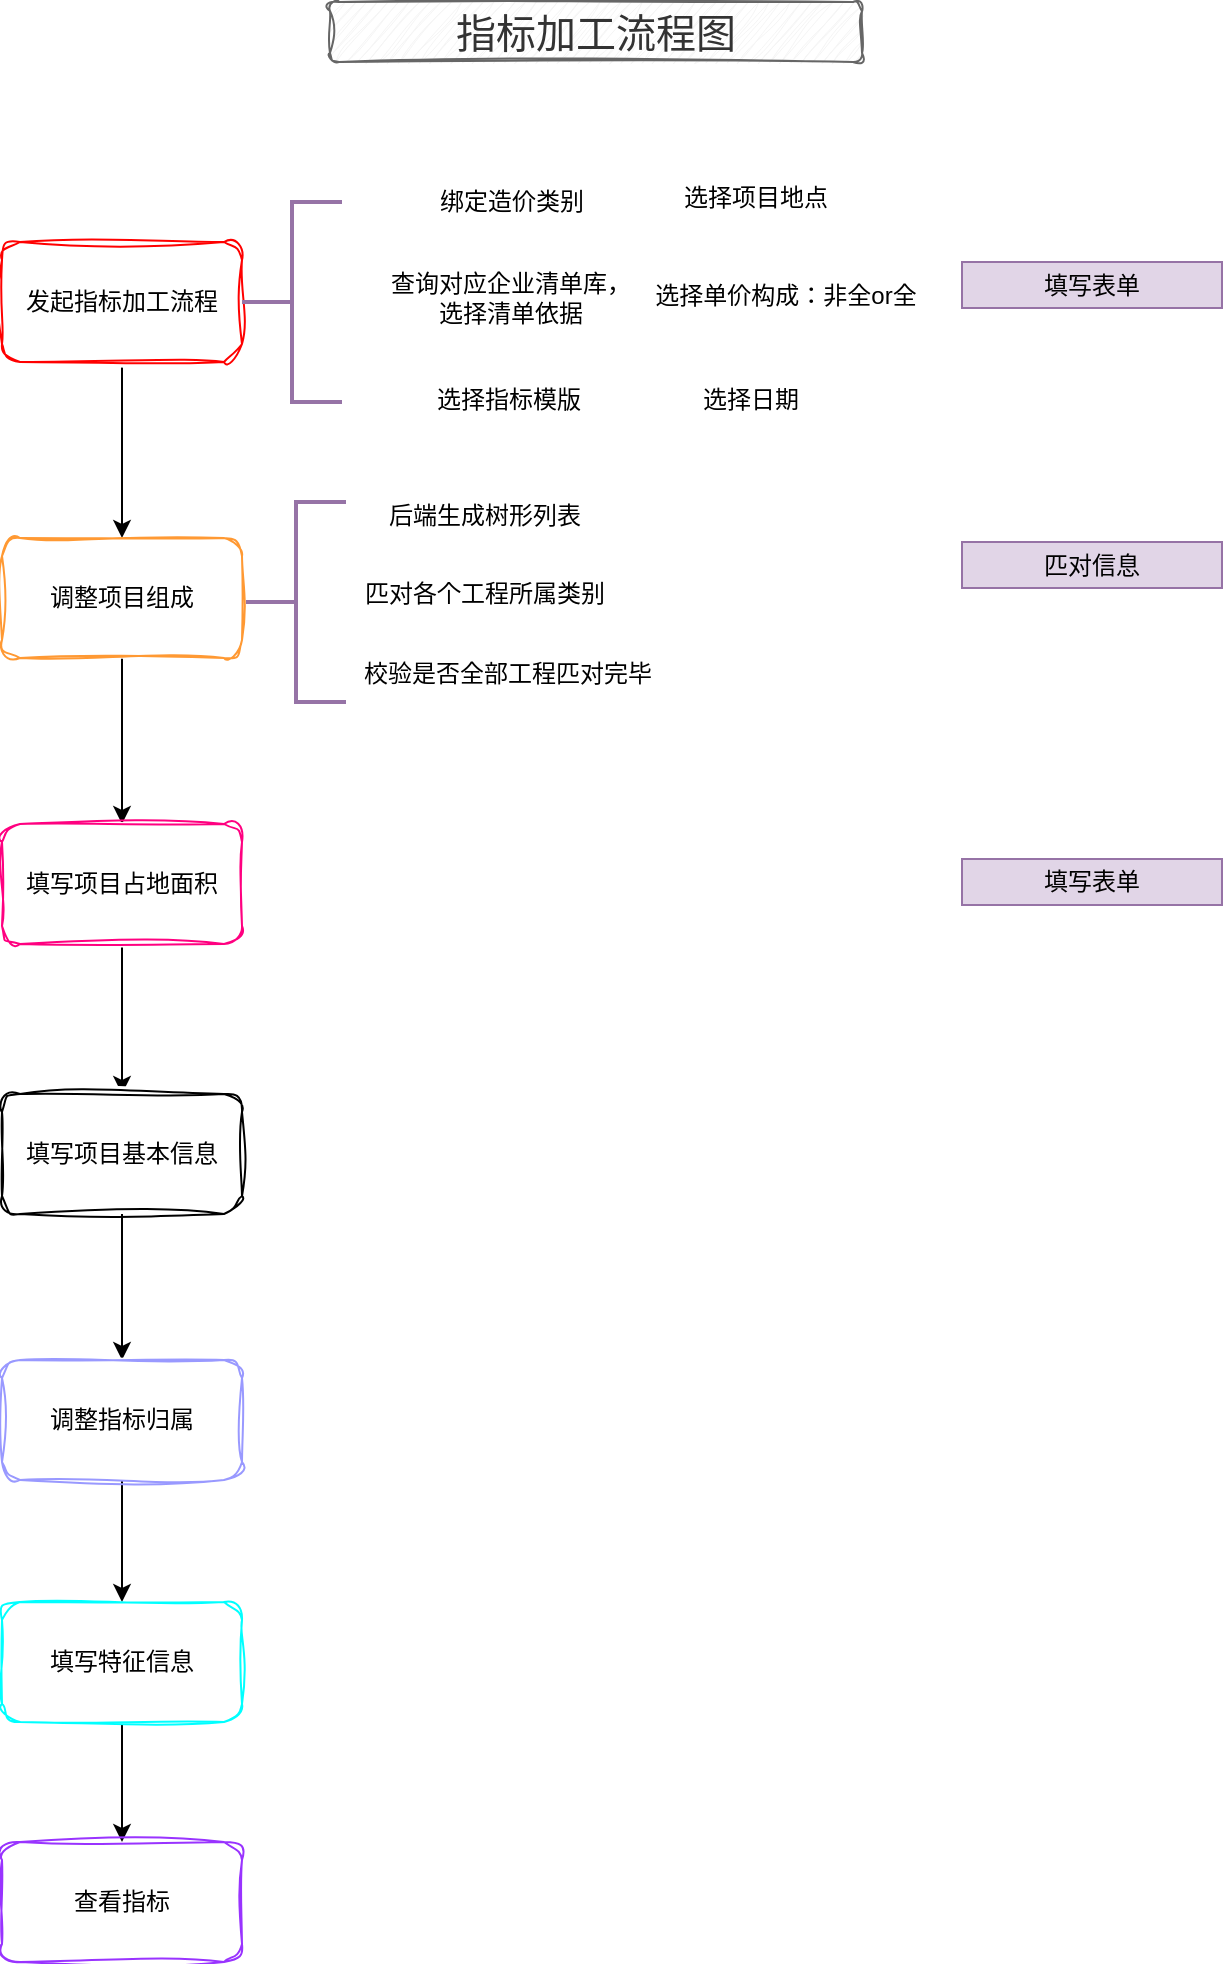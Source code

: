 <mxfile version="21.6.1" type="github">
  <diagram name="第 1 页" id="PYZtmiYzRfJrxJ9XXe3V">
    <mxGraphModel dx="1154" dy="796" grid="1" gridSize="10" guides="1" tooltips="1" connect="1" arrows="1" fold="1" page="1" pageScale="1" pageWidth="827" pageHeight="1169" math="0" shadow="0">
      <root>
        <mxCell id="0" />
        <mxCell id="1" parent="0" />
        <mxCell id="eztFIdGAr2qNL9vbDgbI-3" style="edgeStyle=orthogonalEdgeStyle;rounded=0;orthogonalLoop=1;jettySize=auto;html=1;" edge="1" parent="1" source="CSStCupQpvHum1PfYjaq-1" target="eztFIdGAr2qNL9vbDgbI-1">
          <mxGeometry relative="1" as="geometry" />
        </mxCell>
        <mxCell id="CSStCupQpvHum1PfYjaq-1" value="发起指标加工流程" style="rounded=1;whiteSpace=wrap;html=1;sketch=1;curveFitting=1;jiggle=2;strokeColor=#FF0000;" parent="1" vertex="1">
          <mxGeometry x="120" y="140" width="120" height="60" as="geometry" />
        </mxCell>
        <mxCell id="eztFIdGAr2qNL9vbDgbI-20" style="edgeStyle=orthogonalEdgeStyle;rounded=0;orthogonalLoop=1;jettySize=auto;html=1;entryX=0.5;entryY=0;entryDx=0;entryDy=0;" edge="1" parent="1" source="eztFIdGAr2qNL9vbDgbI-1" target="eztFIdGAr2qNL9vbDgbI-19">
          <mxGeometry relative="1" as="geometry" />
        </mxCell>
        <mxCell id="eztFIdGAr2qNL9vbDgbI-1" value="调整项目组成" style="rounded=1;whiteSpace=wrap;html=1;sketch=1;curveFitting=1;jiggle=2;strokeColor=#FF9933;" vertex="1" parent="1">
          <mxGeometry x="120" y="288" width="120" height="60" as="geometry" />
        </mxCell>
        <mxCell id="eztFIdGAr2qNL9vbDgbI-2" value="指标加工流程图" style="rounded=1;whiteSpace=wrap;html=1;fillColor=#f5f5f5;fontColor=#333333;strokeColor=#666666;sketch=1;curveFitting=1;jiggle=2;fontSize=20;" vertex="1" parent="1">
          <mxGeometry x="284" y="20" width="266" height="30" as="geometry" />
        </mxCell>
        <mxCell id="eztFIdGAr2qNL9vbDgbI-5" value="" style="strokeWidth=2;html=1;shape=mxgraph.flowchart.annotation_2;align=left;labelPosition=right;pointerEvents=1;fillColor=#e1d5e7;strokeColor=#9673a6;" vertex="1" parent="1">
          <mxGeometry x="240" y="120" width="50" height="100" as="geometry" />
        </mxCell>
        <mxCell id="eztFIdGAr2qNL9vbDgbI-7" value="绑定造价类别" style="text;html=1;strokeColor=none;fillColor=none;align=center;verticalAlign=middle;whiteSpace=wrap;rounded=0;" vertex="1" parent="1">
          <mxGeometry x="304.5" y="100" width="140" height="40" as="geometry" />
        </mxCell>
        <mxCell id="eztFIdGAr2qNL9vbDgbI-8" value="选择项目地点" style="text;html=1;strokeColor=none;fillColor=none;align=center;verticalAlign=middle;whiteSpace=wrap;rounded=0;" vertex="1" parent="1">
          <mxGeometry x="452" y="105" width="90" height="25" as="geometry" />
        </mxCell>
        <mxCell id="eztFIdGAr2qNL9vbDgbI-9" value="查询对应企业清单库，选择清单依据" style="text;html=1;strokeColor=none;fillColor=none;align=center;verticalAlign=middle;whiteSpace=wrap;rounded=0;" vertex="1" parent="1">
          <mxGeometry x="312" y="153" width="125" height="30" as="geometry" />
        </mxCell>
        <mxCell id="eztFIdGAr2qNL9vbDgbI-10" value="选择单价构成：非全or全" style="text;html=1;strokeColor=none;fillColor=none;align=center;verticalAlign=middle;whiteSpace=wrap;rounded=0;" vertex="1" parent="1">
          <mxGeometry x="437" y="152" width="150" height="30" as="geometry" />
        </mxCell>
        <mxCell id="eztFIdGAr2qNL9vbDgbI-11" value="选择指标模版" style="text;html=1;strokeColor=none;fillColor=none;align=center;verticalAlign=middle;whiteSpace=wrap;rounded=0;" vertex="1" parent="1">
          <mxGeometry x="311" y="204" width="125" height="30" as="geometry" />
        </mxCell>
        <mxCell id="eztFIdGAr2qNL9vbDgbI-12" value="选择日期" style="text;html=1;strokeColor=none;fillColor=none;align=center;verticalAlign=middle;whiteSpace=wrap;rounded=0;" vertex="1" parent="1">
          <mxGeometry x="432" y="204" width="125" height="30" as="geometry" />
        </mxCell>
        <mxCell id="eztFIdGAr2qNL9vbDgbI-13" value="" style="strokeWidth=2;html=1;shape=mxgraph.flowchart.annotation_2;align=left;labelPosition=right;pointerEvents=1;fillColor=#e1d5e7;strokeColor=#9673a6;" vertex="1" parent="1">
          <mxGeometry x="242" y="270" width="50" height="100" as="geometry" />
        </mxCell>
        <mxCell id="eztFIdGAr2qNL9vbDgbI-14" value="后端生成树形列表" style="text;html=1;strokeColor=none;fillColor=none;align=center;verticalAlign=middle;whiteSpace=wrap;rounded=0;" vertex="1" parent="1">
          <mxGeometry x="299" y="262" width="125" height="30" as="geometry" />
        </mxCell>
        <mxCell id="eztFIdGAr2qNL9vbDgbI-16" value="匹对各个工程所属类别" style="text;html=1;strokeColor=none;fillColor=none;align=center;verticalAlign=middle;whiteSpace=wrap;rounded=0;" vertex="1" parent="1">
          <mxGeometry x="299" y="301" width="125" height="30" as="geometry" />
        </mxCell>
        <mxCell id="eztFIdGAr2qNL9vbDgbI-17" value="填写表单" style="rounded=0;whiteSpace=wrap;html=1;fillColor=#e1d5e7;strokeColor=#9673a6;" vertex="1" parent="1">
          <mxGeometry x="600" y="150" width="130" height="23" as="geometry" />
        </mxCell>
        <mxCell id="eztFIdGAr2qNL9vbDgbI-18" value="校验是否全部工程匹对完毕" style="text;html=1;strokeColor=none;fillColor=none;align=center;verticalAlign=middle;whiteSpace=wrap;rounded=0;" vertex="1" parent="1">
          <mxGeometry x="292" y="342" width="161.5" height="28" as="geometry" />
        </mxCell>
        <mxCell id="eztFIdGAr2qNL9vbDgbI-24" style="edgeStyle=orthogonalEdgeStyle;rounded=0;orthogonalLoop=1;jettySize=auto;html=1;" edge="1" parent="1" source="eztFIdGAr2qNL9vbDgbI-19" target="eztFIdGAr2qNL9vbDgbI-23">
          <mxGeometry relative="1" as="geometry" />
        </mxCell>
        <mxCell id="eztFIdGAr2qNL9vbDgbI-19" value="填写项目占地面积" style="rounded=1;whiteSpace=wrap;html=1;sketch=1;curveFitting=1;jiggle=2;gradientColor=none;strokeColor=#FF0080;" vertex="1" parent="1">
          <mxGeometry x="120" y="431" width="120" height="60" as="geometry" />
        </mxCell>
        <mxCell id="eztFIdGAr2qNL9vbDgbI-21" value="填写表单" style="rounded=0;whiteSpace=wrap;html=1;fillColor=#e1d5e7;strokeColor=#9673a6;" vertex="1" parent="1">
          <mxGeometry x="600" y="448.5" width="130" height="23" as="geometry" />
        </mxCell>
        <mxCell id="eztFIdGAr2qNL9vbDgbI-22" value="匹对信息" style="rounded=0;whiteSpace=wrap;html=1;fillColor=#e1d5e7;strokeColor=#9673a6;" vertex="1" parent="1">
          <mxGeometry x="600" y="290" width="130" height="23" as="geometry" />
        </mxCell>
        <mxCell id="eztFIdGAr2qNL9vbDgbI-23" value="填写项目基本信息" style="rounded=1;whiteSpace=wrap;html=1;sketch=1;curveFitting=1;jiggle=2;" vertex="1" parent="1">
          <mxGeometry x="120" y="566" width="120" height="60" as="geometry" />
        </mxCell>
        <mxCell id="eztFIdGAr2qNL9vbDgbI-25" style="edgeStyle=orthogonalEdgeStyle;rounded=0;orthogonalLoop=1;jettySize=auto;html=1;exitX=0.5;exitY=1;exitDx=0;exitDy=0;entryX=0.5;entryY=0;entryDx=0;entryDy=0;" edge="1" parent="1" source="eztFIdGAr2qNL9vbDgbI-23" target="eztFIdGAr2qNL9vbDgbI-26">
          <mxGeometry relative="1" as="geometry">
            <mxPoint x="179.5" y="640" as="sourcePoint" />
            <mxPoint x="180" y="710" as="targetPoint" />
          </mxGeometry>
        </mxCell>
        <mxCell id="eztFIdGAr2qNL9vbDgbI-28" style="edgeStyle=orthogonalEdgeStyle;rounded=0;orthogonalLoop=1;jettySize=auto;html=1;entryX=0.5;entryY=0;entryDx=0;entryDy=0;" edge="1" parent="1" source="eztFIdGAr2qNL9vbDgbI-26" target="eztFIdGAr2qNL9vbDgbI-27">
          <mxGeometry relative="1" as="geometry" />
        </mxCell>
        <mxCell id="eztFIdGAr2qNL9vbDgbI-26" value="调整指标归属" style="rounded=1;whiteSpace=wrap;html=1;sketch=1;curveFitting=1;jiggle=2;strokeColor=#9999FF;" vertex="1" parent="1">
          <mxGeometry x="120" y="699" width="120" height="60" as="geometry" />
        </mxCell>
        <mxCell id="eztFIdGAr2qNL9vbDgbI-31" style="edgeStyle=orthogonalEdgeStyle;rounded=0;orthogonalLoop=1;jettySize=auto;html=1;entryX=0.5;entryY=0;entryDx=0;entryDy=0;" edge="1" parent="1" source="eztFIdGAr2qNL9vbDgbI-27" target="eztFIdGAr2qNL9vbDgbI-30">
          <mxGeometry relative="1" as="geometry" />
        </mxCell>
        <mxCell id="eztFIdGAr2qNL9vbDgbI-27" value="填写特征信息" style="rounded=1;whiteSpace=wrap;html=1;sketch=1;curveFitting=1;jiggle=2;strokeColor=#00FFFF;" vertex="1" parent="1">
          <mxGeometry x="120" y="820" width="120" height="60" as="geometry" />
        </mxCell>
        <mxCell id="eztFIdGAr2qNL9vbDgbI-30" value="查看指标" style="rounded=1;whiteSpace=wrap;html=1;sketch=1;curveFitting=1;jiggle=2;strokeColor=#9933FF;" vertex="1" parent="1">
          <mxGeometry x="120" y="940" width="120" height="60" as="geometry" />
        </mxCell>
      </root>
    </mxGraphModel>
  </diagram>
</mxfile>
